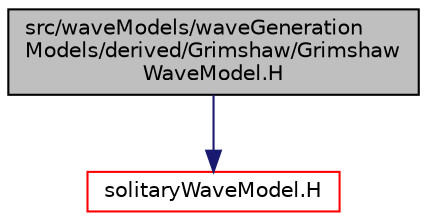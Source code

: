 digraph "src/waveModels/waveGenerationModels/derived/Grimshaw/GrimshawWaveModel.H"
{
  bgcolor="transparent";
  edge [fontname="Helvetica",fontsize="10",labelfontname="Helvetica",labelfontsize="10"];
  node [fontname="Helvetica",fontsize="10",shape=record];
  Node1 [label="src/waveModels/waveGeneration\lModels/derived/Grimshaw/Grimshaw\lWaveModel.H",height=0.2,width=0.4,color="black", fillcolor="grey75", style="filled" fontcolor="black"];
  Node1 -> Node2 [color="midnightblue",fontsize="10",style="solid",fontname="Helvetica"];
  Node2 [label="solitaryWaveModel.H",height=0.2,width=0.4,color="red",URL="$solitaryWaveModel_8H.html"];
}
